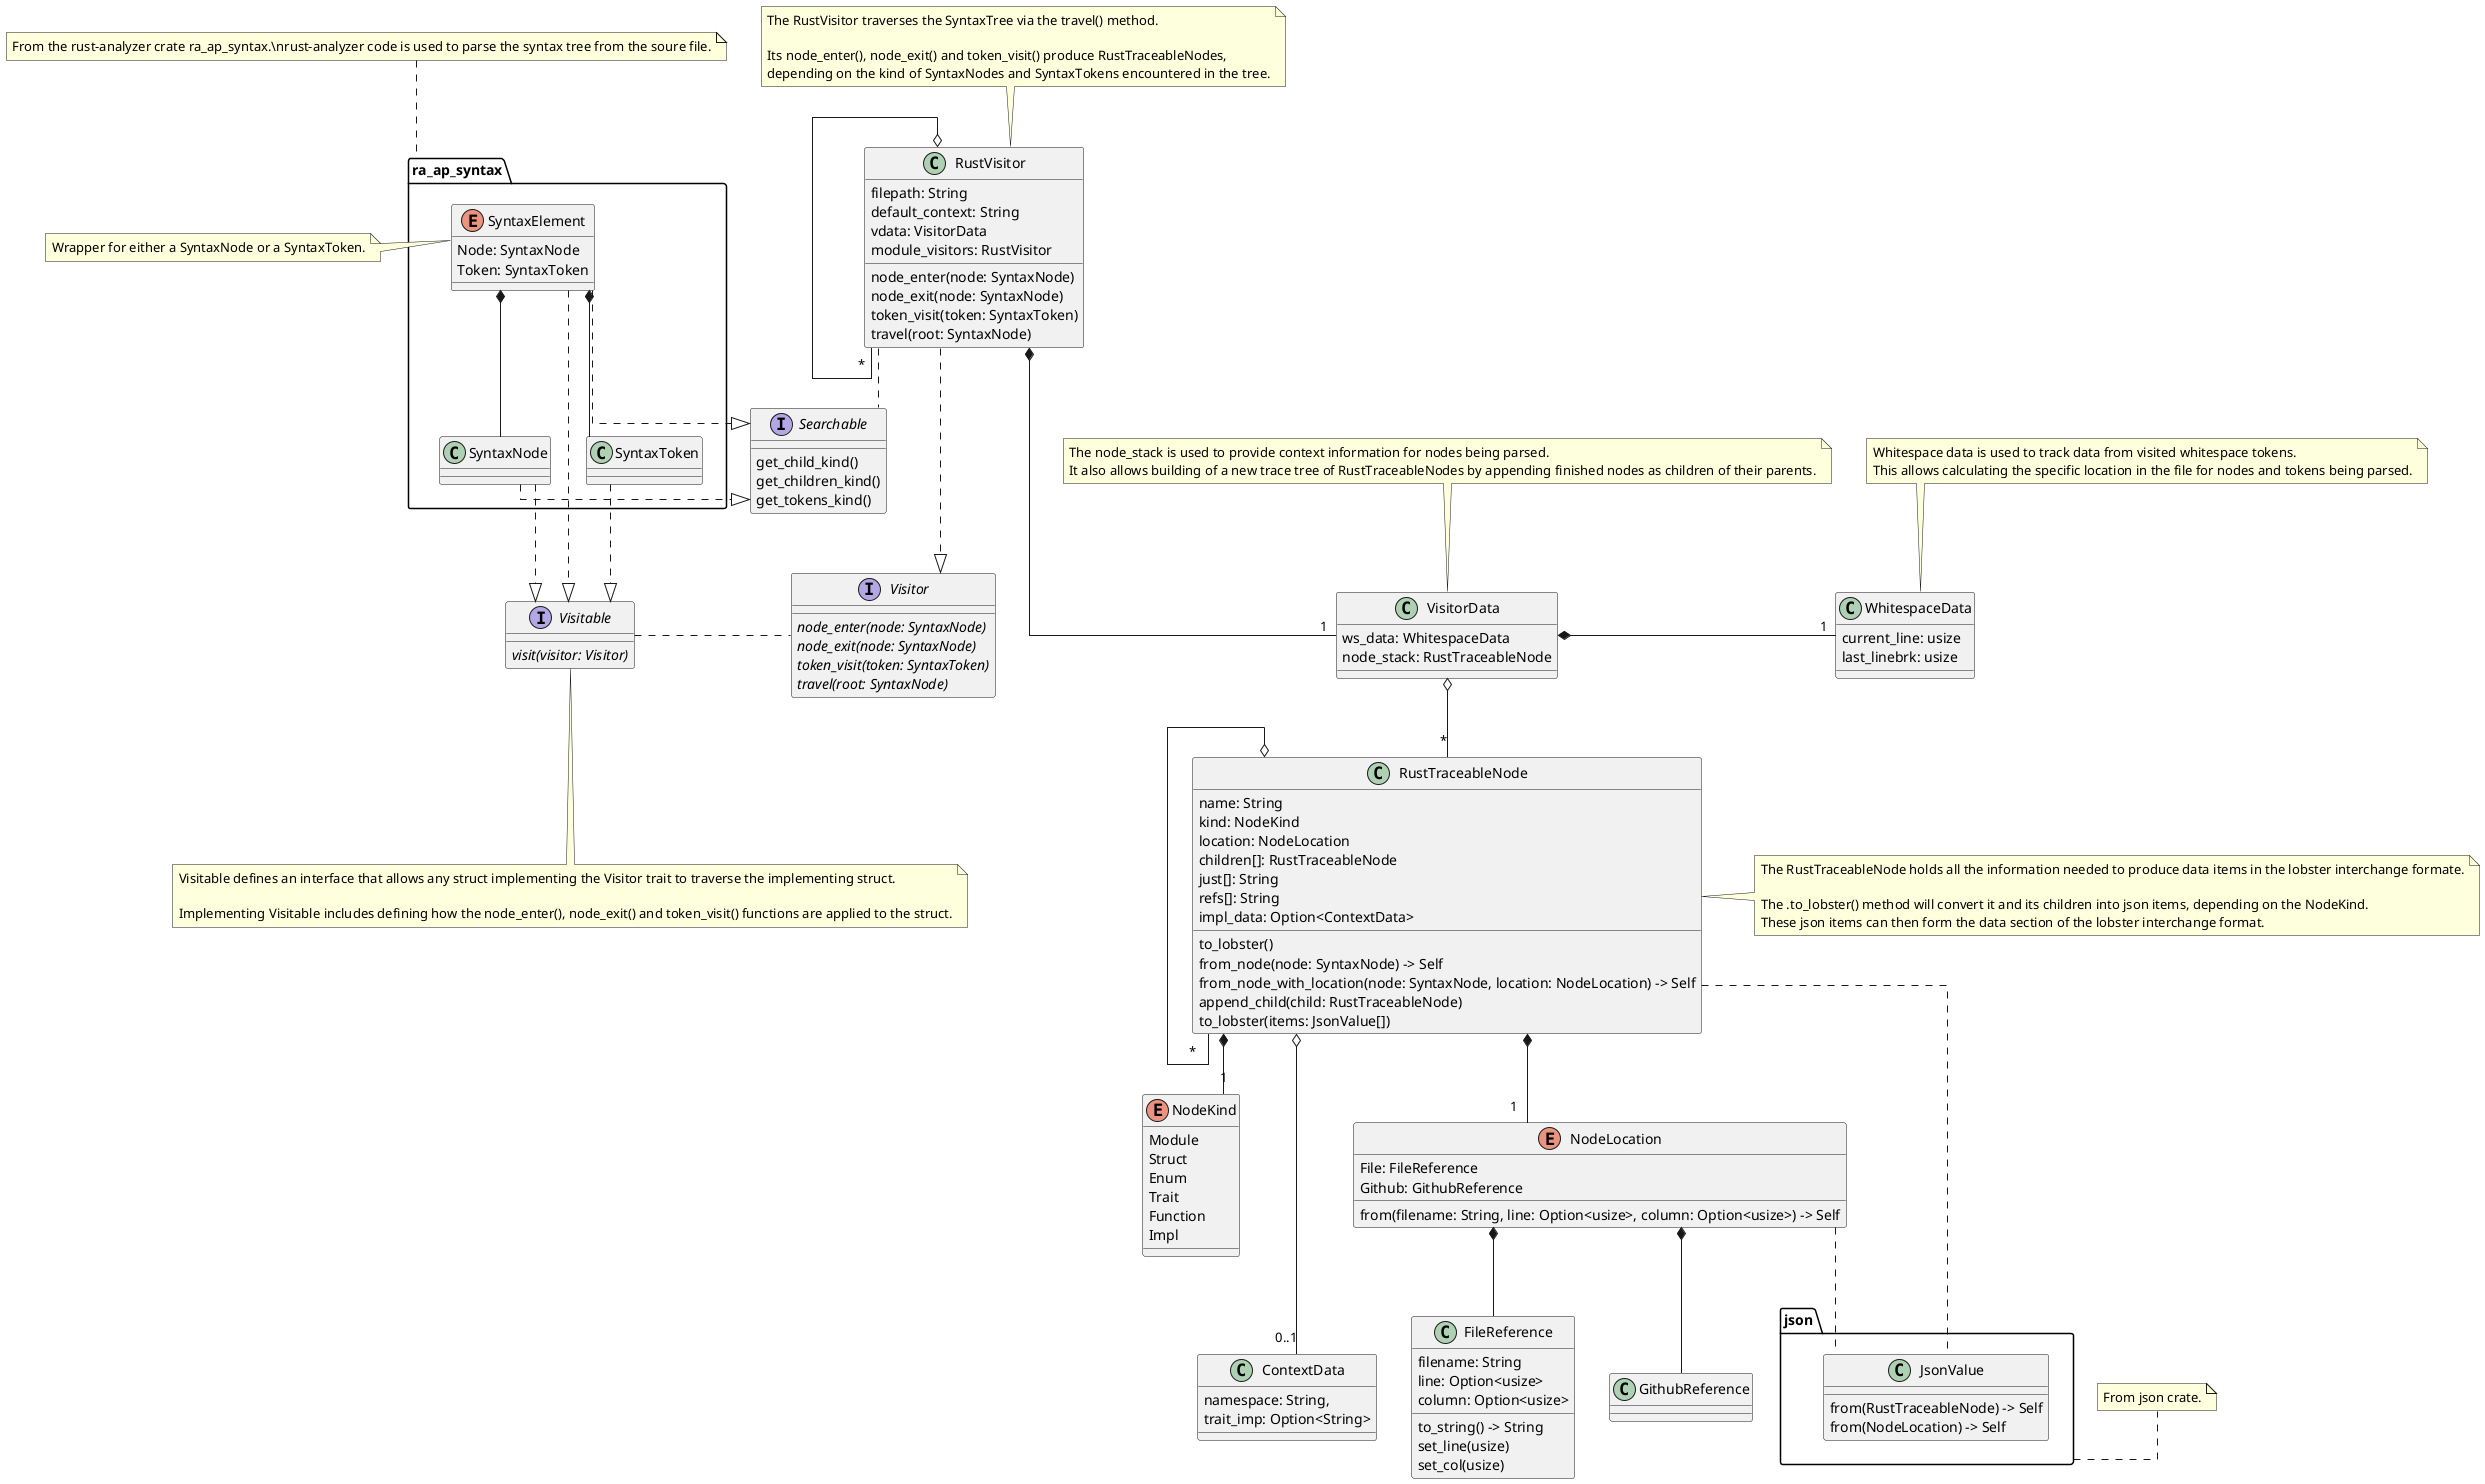 @startuml lobster-rust-classes

skinparam linetype ortho

package ra_ap_syntax {
    enum SyntaxElement {
        Node: SyntaxNode
        Token: SyntaxToken
    }

    class SyntaxNode {}
    class SyntaxToken {}
}

note top of ra_ap_syntax
From the rust-analyzer crate ra_ap_syntax.\nrust-analyzer code is used to parse the syntax tree from the soure file.
end note

note left of SyntaxElement
Wrapper for either a SyntaxNode or a SyntaxToken.
end note

SyntaxElement *-- SyntaxNode
SyntaxElement *-- SyntaxToken

interface Searchable {
    get_child_kind()
    get_children_kind()
    get_tokens_kind()
}

SyntaxElement .right.|> Searchable
SyntaxNode .right.|> Searchable

RustVisitor .. Searchable

interface Visitable {
    {abstract} visit(visitor: Visitor)
}

note bottom of Visitable
Visitable defines an interface that allows any struct implementing the Visitor trait to traverse the implementing struct.

Implementing Visitable includes defining how the node_enter(), node_exit() and token_visit() functions are applied to the struct.
end note

SyntaxElement ..|> Visitable
SyntaxNode ..|> Visitable
SyntaxToken ..|> Visitable



interface Visitor {
    {abstract} node_enter(node: SyntaxNode)
    {abstract} node_exit(node: SyntaxNode)
    {abstract} token_visit(token: SyntaxToken)
    {abstract} travel(root: SyntaxNode)
}

Visitable .right. Visitor

class RustVisitor {
    filepath: String
    default_context: String
    vdata: VisitorData
    module_visitors: RustVisitor
    node_enter(node: SyntaxNode)
    node_exit(node: SyntaxNode)
    token_visit(token: SyntaxToken)
    travel(root: SyntaxNode)
}

note top of RustVisitor
The RustVisitor traverses the SyntaxTree via the travel() method.

Its node_enter(), node_exit() and token_visit() produce RustTraceableNodes,
depending on the kind of SyntaxNodes and SyntaxTokens encountered in the tree.
end note

RustVisitor ..|> Visitor
RustVisitor o-- "*" RustVisitor

class VisitorData {
    ws_data: WhitespaceData
    node_stack: RustTraceableNode
}

note top of VisitorData
The node_stack is used to provide context information for nodes being parsed.
It also allows building of a new trace tree of RustTraceableNodes by appending finished nodes as children of their parents.
end note

RustVisitor *--- "1" VisitorData

class WhitespaceData {
    current_line: usize
    last_linebrk: usize
}

note top of WhitespaceData
Whitespace data is used to track data from visited whitespace tokens.
This allows calculating the specific location in the file for nodes and tokens being parsed.
end note

VisitorData *- "1" WhitespaceData
VisitorData o-- "*" RustTraceableNode

enum NodeKind {
    Module
    Struct
    Enum
    Trait
    Function
    Impl
}

class RustTraceableNode {
    name: String
    kind: NodeKind
    location: NodeLocation
    children[]: RustTraceableNode
    just[]: String
    refs[]: String
    impl_data: Option<ContextData>

    to_lobster()
    from_node(node: SyntaxNode) -> Self
    from_node_with_location(node: SyntaxNode, location: NodeLocation) -> Self
    append_child(child: RustTraceableNode)
    to_lobster(items: JsonValue[])
}

note right of RustTraceableNode
The RustTraceableNode holds all the information needed to produce data items in the lobster interchange formate.

The .to_lobster() method will convert it and its children into json items, depending on the NodeKind.
These json items can then form the data section of the lobster interchange format.
end note

RustTraceableNode o-- "*" RustTraceableNode

class ContextData {
    namespace: String,
    trait_imp: Option<String>
}

RustTraceableNode o--- "0..1" ContextData

enum NodeLocation {
    File: FileReference
    Github: GithubReference

    from(filename: String, line: Option<usize>, column: Option<usize>) -> Self
}

class FileReference {
    filename: String
    line: Option<usize>
    column: Option<usize>
    to_string() -> String
    set_line(usize)
    set_col(usize)
}

class GithubReference{}

NodeLocation *-- FileReference
NodeLocation *-- GithubReference

RustTraceableNode *-- "1" NodeKind
RustTraceableNode *-- "1" NodeLocation

package json {
    class JsonValue {
        from(RustTraceableNode) -> Self
        from(NodeLocation) -> Self
    }
}

RustTraceableNode .. JsonValue
NodeLocation .. JsonValue

note right of json
From json crate.
end note

@enduml